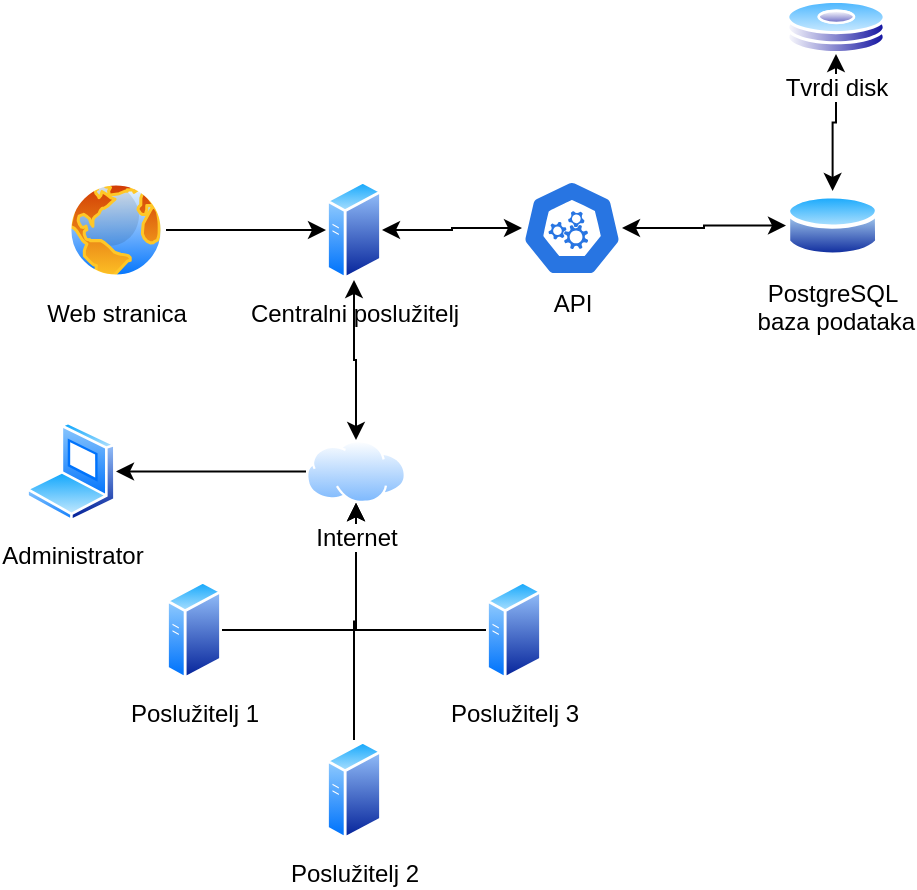 <mxfile version="24.4.13" type="device">
  <diagram id="C5RBs43oDa-KdzZeNtuy" name="Page-1">
    <mxGraphModel dx="823" dy="517" grid="1" gridSize="10" guides="1" tooltips="1" connect="1" arrows="1" fold="1" page="1" pageScale="1" pageWidth="827" pageHeight="1169" math="0" shadow="0">
      <root>
        <mxCell id="WIyWlLk6GJQsqaUBKTNV-0" />
        <mxCell id="WIyWlLk6GJQsqaUBKTNV-1" parent="WIyWlLk6GJQsqaUBKTNV-0" />
        <mxCell id="9qAuwcQnLAJDY2GREE65-16" style="edgeStyle=orthogonalEdgeStyle;rounded=0;orthogonalLoop=1;jettySize=auto;html=1;startArrow=classic;startFill=1;" edge="1" parent="WIyWlLk6GJQsqaUBKTNV-1" source="9qAuwcQnLAJDY2GREE65-4" target="9qAuwcQnLAJDY2GREE65-9">
          <mxGeometry relative="1" as="geometry" />
        </mxCell>
        <mxCell id="9qAuwcQnLAJDY2GREE65-4" value="&lt;div&gt;PostgreSQL&lt;/div&gt;&amp;nbsp;baza podataka" style="image;aspect=fixed;perimeter=ellipsePerimeter;html=1;align=center;shadow=0;dashed=0;spacingTop=3;image=img/lib/active_directory/database.svg;" vertex="1" parent="WIyWlLk6GJQsqaUBKTNV-1">
          <mxGeometry x="760" y="175.5" width="46.62" height="34.5" as="geometry" />
        </mxCell>
        <mxCell id="9qAuwcQnLAJDY2GREE65-5" value="Centralni poslužitelj" style="image;aspect=fixed;perimeter=ellipsePerimeter;html=1;align=center;shadow=0;dashed=0;spacingTop=3;image=img/lib/active_directory/generic_server.svg;" vertex="1" parent="WIyWlLk6GJQsqaUBKTNV-1">
          <mxGeometry x="530" y="170" width="28.0" height="50" as="geometry" />
        </mxCell>
        <mxCell id="9qAuwcQnLAJDY2GREE65-21" style="edgeStyle=orthogonalEdgeStyle;rounded=0;orthogonalLoop=1;jettySize=auto;html=1;entryX=0.5;entryY=1;entryDx=0;entryDy=0;" edge="1" parent="WIyWlLk6GJQsqaUBKTNV-1" source="9qAuwcQnLAJDY2GREE65-6" target="9qAuwcQnLAJDY2GREE65-10">
          <mxGeometry relative="1" as="geometry" />
        </mxCell>
        <mxCell id="9qAuwcQnLAJDY2GREE65-6" value="Poslužitelj 1" style="image;aspect=fixed;perimeter=ellipsePerimeter;html=1;align=center;shadow=0;dashed=0;spacingTop=3;image=img/lib/active_directory/generic_server.svg;" vertex="1" parent="WIyWlLk6GJQsqaUBKTNV-1">
          <mxGeometry x="450" y="370" width="28.0" height="50" as="geometry" />
        </mxCell>
        <mxCell id="9qAuwcQnLAJDY2GREE65-22" style="edgeStyle=orthogonalEdgeStyle;rounded=0;orthogonalLoop=1;jettySize=auto;html=1;entryX=0.5;entryY=1;entryDx=0;entryDy=0;" edge="1" parent="WIyWlLk6GJQsqaUBKTNV-1" source="9qAuwcQnLAJDY2GREE65-7" target="9qAuwcQnLAJDY2GREE65-10">
          <mxGeometry relative="1" as="geometry" />
        </mxCell>
        <mxCell id="9qAuwcQnLAJDY2GREE65-7" value="Poslužitelj 2" style="image;aspect=fixed;perimeter=ellipsePerimeter;html=1;align=center;shadow=0;dashed=0;spacingTop=3;image=img/lib/active_directory/generic_server.svg;" vertex="1" parent="WIyWlLk6GJQsqaUBKTNV-1">
          <mxGeometry x="530" y="450" width="28.0" height="50" as="geometry" />
        </mxCell>
        <mxCell id="9qAuwcQnLAJDY2GREE65-23" style="edgeStyle=orthogonalEdgeStyle;rounded=0;orthogonalLoop=1;jettySize=auto;html=1;entryX=0.5;entryY=1;entryDx=0;entryDy=0;" edge="1" parent="WIyWlLk6GJQsqaUBKTNV-1" source="9qAuwcQnLAJDY2GREE65-8" target="9qAuwcQnLAJDY2GREE65-10">
          <mxGeometry relative="1" as="geometry" />
        </mxCell>
        <mxCell id="9qAuwcQnLAJDY2GREE65-8" value="Poslužitelj 3" style="image;aspect=fixed;perimeter=ellipsePerimeter;html=1;align=center;shadow=0;dashed=0;spacingTop=3;image=img/lib/active_directory/generic_server.svg;" vertex="1" parent="WIyWlLk6GJQsqaUBKTNV-1">
          <mxGeometry x="610" y="370" width="28.0" height="50" as="geometry" />
        </mxCell>
        <mxCell id="9qAuwcQnLAJDY2GREE65-9" value="Tvrdi disk" style="image;aspect=fixed;perimeter=ellipsePerimeter;html=1;align=center;shadow=0;dashed=0;spacingTop=3;image=img/lib/active_directory/hard_disk.svg;" vertex="1" parent="WIyWlLk6GJQsqaUBKTNV-1">
          <mxGeometry x="760" y="80" width="50" height="27" as="geometry" />
        </mxCell>
        <mxCell id="9qAuwcQnLAJDY2GREE65-24" style="edgeStyle=orthogonalEdgeStyle;rounded=0;orthogonalLoop=1;jettySize=auto;html=1;entryX=0.5;entryY=1;entryDx=0;entryDy=0;startArrow=classic;startFill=1;" edge="1" parent="WIyWlLk6GJQsqaUBKTNV-1" source="9qAuwcQnLAJDY2GREE65-10" target="9qAuwcQnLAJDY2GREE65-5">
          <mxGeometry relative="1" as="geometry" />
        </mxCell>
        <mxCell id="9qAuwcQnLAJDY2GREE65-10" value="Internet" style="image;aspect=fixed;perimeter=ellipsePerimeter;html=1;align=center;shadow=0;dashed=0;spacingTop=3;image=img/lib/active_directory/internet_cloud.svg;" vertex="1" parent="WIyWlLk6GJQsqaUBKTNV-1">
          <mxGeometry x="520" y="300" width="50" height="31.5" as="geometry" />
        </mxCell>
        <mxCell id="9qAuwcQnLAJDY2GREE65-13" value="" style="edgeStyle=orthogonalEdgeStyle;rounded=0;orthogonalLoop=1;jettySize=auto;html=1;" edge="1" parent="WIyWlLk6GJQsqaUBKTNV-1" source="9qAuwcQnLAJDY2GREE65-12" target="9qAuwcQnLAJDY2GREE65-5">
          <mxGeometry relative="1" as="geometry" />
        </mxCell>
        <mxCell id="9qAuwcQnLAJDY2GREE65-12" value="Web stranica" style="image;aspect=fixed;perimeter=ellipsePerimeter;html=1;align=center;shadow=0;dashed=0;spacingTop=3;image=img/lib/active_directory/internet_globe.svg;" vertex="1" parent="WIyWlLk6GJQsqaUBKTNV-1">
          <mxGeometry x="400" y="170" width="50" height="50" as="geometry" />
        </mxCell>
        <mxCell id="9qAuwcQnLAJDY2GREE65-18" style="edgeStyle=orthogonalEdgeStyle;rounded=0;orthogonalLoop=1;jettySize=auto;html=1;entryX=0;entryY=0.5;entryDx=0;entryDy=0;startArrow=classic;startFill=1;strokeColor=default;endArrow=classic;endFill=1;" edge="1" parent="WIyWlLk6GJQsqaUBKTNV-1" source="9qAuwcQnLAJDY2GREE65-17" target="9qAuwcQnLAJDY2GREE65-4">
          <mxGeometry relative="1" as="geometry" />
        </mxCell>
        <mxCell id="9qAuwcQnLAJDY2GREE65-19" style="edgeStyle=orthogonalEdgeStyle;rounded=0;orthogonalLoop=1;jettySize=auto;html=1;entryX=1;entryY=0.5;entryDx=0;entryDy=0;startArrow=classic;startFill=1;" edge="1" parent="WIyWlLk6GJQsqaUBKTNV-1" source="9qAuwcQnLAJDY2GREE65-17" target="9qAuwcQnLAJDY2GREE65-5">
          <mxGeometry relative="1" as="geometry" />
        </mxCell>
        <mxCell id="9qAuwcQnLAJDY2GREE65-17" value="API" style="aspect=fixed;sketch=0;html=1;dashed=0;whitespace=wrap;verticalLabelPosition=bottom;verticalAlign=top;fillColor=#2875E2;strokeColor=#ffffff;points=[[0.005,0.63,0],[0.1,0.2,0],[0.9,0.2,0],[0.5,0,0],[0.995,0.63,0],[0.72,0.99,0],[0.5,1,0],[0.28,0.99,0]];shape=mxgraph.kubernetes.icon2;prIcon=api" vertex="1" parent="WIyWlLk6GJQsqaUBKTNV-1">
          <mxGeometry x="628" y="170" width="50" height="48" as="geometry" />
        </mxCell>
        <mxCell id="9qAuwcQnLAJDY2GREE65-26" style="edgeStyle=orthogonalEdgeStyle;rounded=0;orthogonalLoop=1;jettySize=auto;html=1;entryX=0;entryY=0.5;entryDx=0;entryDy=0;startArrow=classic;startFill=1;endArrow=none;endFill=0;" edge="1" parent="WIyWlLk6GJQsqaUBKTNV-1" source="9qAuwcQnLAJDY2GREE65-25" target="9qAuwcQnLAJDY2GREE65-10">
          <mxGeometry relative="1" as="geometry" />
        </mxCell>
        <mxCell id="9qAuwcQnLAJDY2GREE65-25" value="Administrator" style="image;aspect=fixed;perimeter=ellipsePerimeter;html=1;align=center;shadow=0;dashed=0;spacingTop=3;image=img/lib/active_directory/laptop_client.svg;" vertex="1" parent="WIyWlLk6GJQsqaUBKTNV-1">
          <mxGeometry x="380" y="290.75" width="45" height="50" as="geometry" />
        </mxCell>
      </root>
    </mxGraphModel>
  </diagram>
</mxfile>
